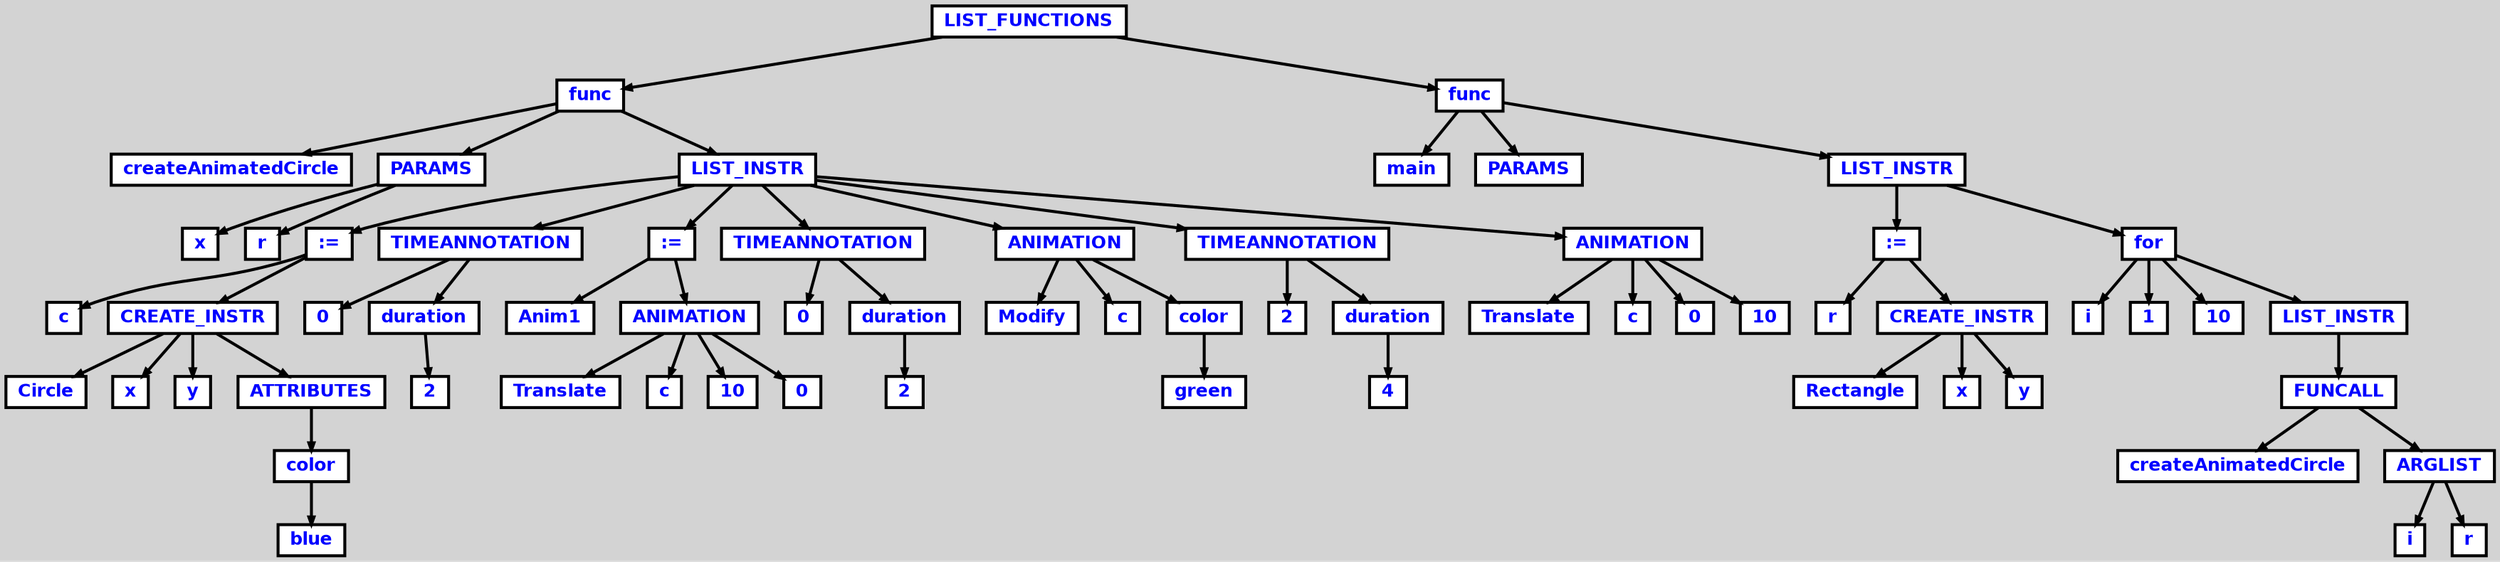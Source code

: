 digraph {

	ordering=out;
	ranksep=.4;
	bgcolor="lightgrey"; node [shape=box, fixedsize=false, fontsize=12, fontname="Helvetica-bold", fontcolor="blue"
		width=.25, height=.25, color="black", fillcolor="white", style="filled, solid, bold"];
	edge [arrowsize=.5, color="black", style="bold"]

  n0 [label="LIST_FUNCTIONS"];
  n1 [label="func"];
  n1 [label="func"];
  n2 [label="createAnimatedCircle"];
  n3 [label="PARAMS"];
  n3 [label="PARAMS"];
  n4 [label="x"];
  n5 [label="r"];
  n6 [label="LIST_INSTR"];
  n6 [label="LIST_INSTR"];
  n7 [label=":="];
  n7 [label=":="];
  n8 [label="c"];
  n9 [label="CREATE_INSTR"];
  n9 [label="CREATE_INSTR"];
  n10 [label="Circle"];
  n11 [label="x"];
  n12 [label="y"];
  n13 [label="ATTRIBUTES"];
  n13 [label="ATTRIBUTES"];
  n14 [label="color"];
  n14 [label="color"];
  n15 [label="blue"];
  n16 [label="TIMEANNOTATION"];
  n16 [label="TIMEANNOTATION"];
  n17 [label="0"];
  n18 [label="duration"];
  n18 [label="duration"];
  n19 [label="2"];
  n20 [label=":="];
  n20 [label=":="];
  n21 [label="Anim1"];
  n22 [label="ANIMATION"];
  n22 [label="ANIMATION"];
  n23 [label="Translate"];
  n24 [label="c"];
  n25 [label="10"];
  n26 [label="0"];
  n27 [label="TIMEANNOTATION"];
  n27 [label="TIMEANNOTATION"];
  n28 [label="0"];
  n29 [label="duration"];
  n29 [label="duration"];
  n30 [label="2"];
  n31 [label="ANIMATION"];
  n31 [label="ANIMATION"];
  n32 [label="Modify"];
  n33 [label="c"];
  n34 [label="color"];
  n34 [label="color"];
  n35 [label="green"];
  n36 [label="TIMEANNOTATION"];
  n36 [label="TIMEANNOTATION"];
  n37 [label="2"];
  n38 [label="duration"];
  n38 [label="duration"];
  n39 [label="4"];
  n40 [label="ANIMATION"];
  n40 [label="ANIMATION"];
  n41 [label="Translate"];
  n42 [label="c"];
  n43 [label="0"];
  n44 [label="10"];
  n45 [label="func"];
  n45 [label="func"];
  n46 [label="main"];
  n47 [label="PARAMS"];
  n48 [label="LIST_INSTR"];
  n48 [label="LIST_INSTR"];
  n49 [label=":="];
  n49 [label=":="];
  n50 [label="r"];
  n51 [label="CREATE_INSTR"];
  n51 [label="CREATE_INSTR"];
  n52 [label="Rectangle"];
  n53 [label="x"];
  n54 [label="y"];
  n55 [label="for"];
  n55 [label="for"];
  n56 [label="i"];
  n57 [label="1"];
  n58 [label="10"];
  n59 [label="LIST_INSTR"];
  n59 [label="LIST_INSTR"];
  n60 [label="FUNCALL"];
  n60 [label="FUNCALL"];
  n61 [label="createAnimatedCircle"];
  n62 [label="ARGLIST"];
  n62 [label="ARGLIST"];
  n63 [label="i"];
  n64 [label="r"];

  n0 -> n1 // "LIST_FUNCTIONS" -> "func"
  n1 -> n2 // "func" -> "createAnimatedCircle"
  n1 -> n3 // "func" -> "PARAMS"
  n3 -> n4 // "PARAMS" -> "x"
  n3 -> n5 // "PARAMS" -> "r"
  n1 -> n6 // "func" -> "LIST_INSTR"
  n6 -> n7 // "LIST_INSTR" -> ":="
  n7 -> n8 // ":=" -> "c"
  n7 -> n9 // ":=" -> "CREATE_INSTR"
  n9 -> n10 // "CREATE_INSTR" -> "Circle"
  n9 -> n11 // "CREATE_INSTR" -> "x"
  n9 -> n12 // "CREATE_INSTR" -> "y"
  n9 -> n13 // "CREATE_INSTR" -> "ATTRIBUTES"
  n13 -> n14 // "ATTRIBUTES" -> "color"
  n14 -> n15 // "color" -> "blue"
  n6 -> n16 // "LIST_INSTR" -> "TIMEANNOTATION"
  n16 -> n17 // "TIMEANNOTATION" -> "0"
  n16 -> n18 // "TIMEANNOTATION" -> "duration"
  n18 -> n19 // "duration" -> "2"
  n6 -> n20 // "LIST_INSTR" -> ":="
  n20 -> n21 // ":=" -> "Anim1"
  n20 -> n22 // ":=" -> "ANIMATION"
  n22 -> n23 // "ANIMATION" -> "Translate"
  n22 -> n24 // "ANIMATION" -> "c"
  n22 -> n25 // "ANIMATION" -> "10"
  n22 -> n26 // "ANIMATION" -> "0"
  n6 -> n27 // "LIST_INSTR" -> "TIMEANNOTATION"
  n27 -> n28 // "TIMEANNOTATION" -> "0"
  n27 -> n29 // "TIMEANNOTATION" -> "duration"
  n29 -> n30 // "duration" -> "2"
  n6 -> n31 // "LIST_INSTR" -> "ANIMATION"
  n31 -> n32 // "ANIMATION" -> "Modify"
  n31 -> n33 // "ANIMATION" -> "c"
  n31 -> n34 // "ANIMATION" -> "color"
  n34 -> n35 // "color" -> "green"
  n6 -> n36 // "LIST_INSTR" -> "TIMEANNOTATION"
  n36 -> n37 // "TIMEANNOTATION" -> "2"
  n36 -> n38 // "TIMEANNOTATION" -> "duration"
  n38 -> n39 // "duration" -> "4"
  n6 -> n40 // "LIST_INSTR" -> "ANIMATION"
  n40 -> n41 // "ANIMATION" -> "Translate"
  n40 -> n42 // "ANIMATION" -> "c"
  n40 -> n43 // "ANIMATION" -> "0"
  n40 -> n44 // "ANIMATION" -> "10"
  n0 -> n45 // "LIST_FUNCTIONS" -> "func"
  n45 -> n46 // "func" -> "main"
  n45 -> n47 // "func" -> "PARAMS"
  n45 -> n48 // "func" -> "LIST_INSTR"
  n48 -> n49 // "LIST_INSTR" -> ":="
  n49 -> n50 // ":=" -> "r"
  n49 -> n51 // ":=" -> "CREATE_INSTR"
  n51 -> n52 // "CREATE_INSTR" -> "Rectangle"
  n51 -> n53 // "CREATE_INSTR" -> "x"
  n51 -> n54 // "CREATE_INSTR" -> "y"
  n48 -> n55 // "LIST_INSTR" -> "for"
  n55 -> n56 // "for" -> "i"
  n55 -> n57 // "for" -> "1"
  n55 -> n58 // "for" -> "10"
  n55 -> n59 // "for" -> "LIST_INSTR"
  n59 -> n60 // "LIST_INSTR" -> "FUNCALL"
  n60 -> n61 // "FUNCALL" -> "createAnimatedCircle"
  n60 -> n62 // "FUNCALL" -> "ARGLIST"
  n62 -> n63 // "ARGLIST" -> "i"
  n62 -> n64 // "ARGLIST" -> "r"

}
